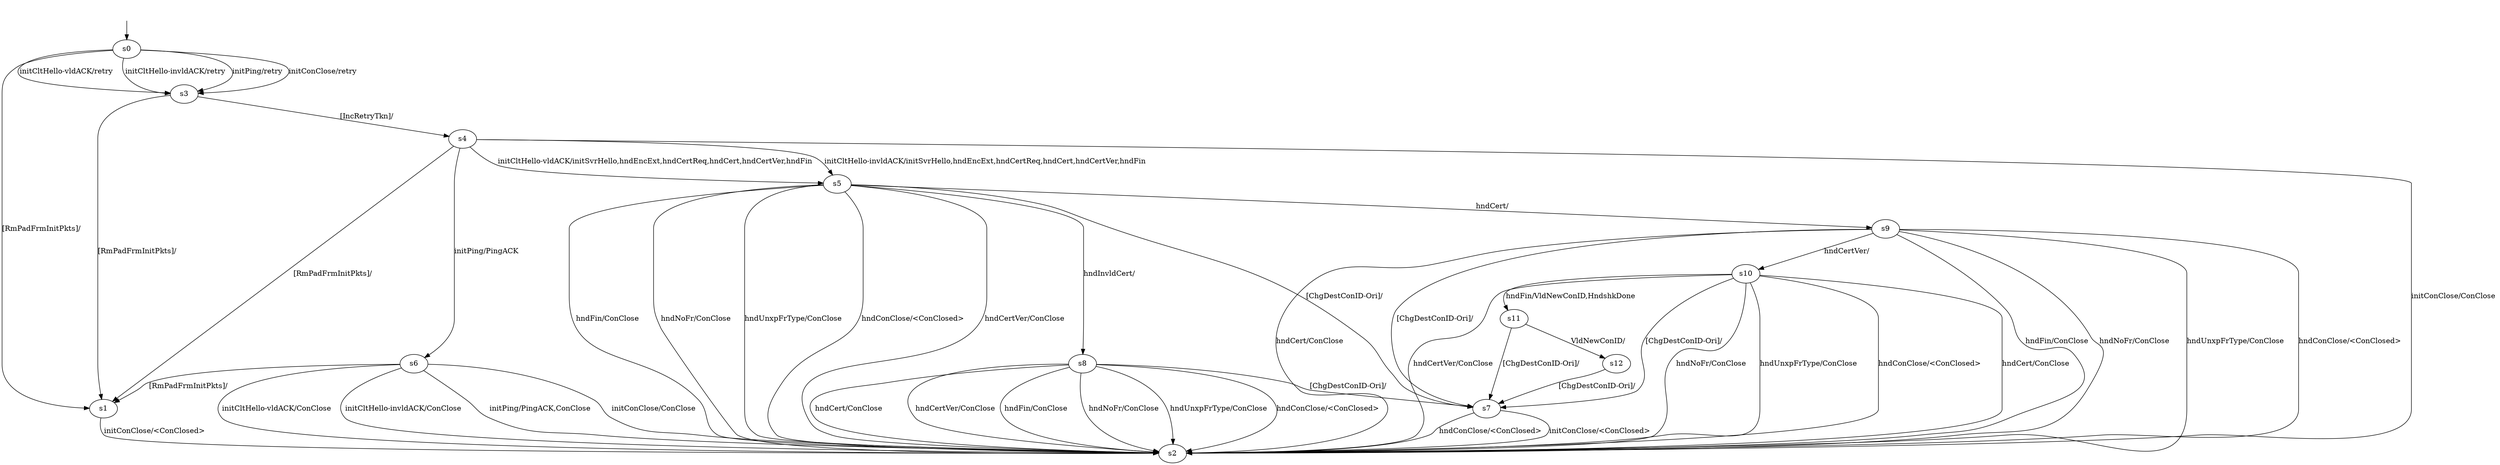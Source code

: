 digraph "../results/picoModels/pico-BWRCA-CS-0/learnedModel" {
s0 [label=s0];
s1 [label=s1];
s2 [label=s2];
s3 [label=s3];
s4 [label=s4];
s5 [label=s5];
s6 [label=s6];
s7 [label=s7];
s8 [label=s8];
s9 [label=s9];
s10 [label=s10];
s11 [label=s11];
s12 [label=s12];
s0 -> s3  [label="initPing/retry "];
s0 -> s3  [label="initConClose/retry "];
s0 -> s3  [label="initCltHello-vldACK/retry "];
s0 -> s3  [label="initCltHello-invldACK/retry "];
s0 -> s1  [label="[RmPadFrmInitPkts]/ "];
s1 -> s2  [label="initConClose/<ConClosed> "];
s3 -> s4  [label="[IncRetryTkn]/ "];
s3 -> s1  [label="[RmPadFrmInitPkts]/ "];
s4 -> s6  [label="initPing/PingACK "];
s4 -> s2  [label="initConClose/ConClose "];
s4 -> s5  [label="initCltHello-vldACK/initSvrHello,hndEncExt,hndCertReq,hndCert,hndCertVer,hndFin "];
s4 -> s5  [label="initCltHello-invldACK/initSvrHello,hndEncExt,hndCertReq,hndCert,hndCertVer,hndFin "];
s4 -> s1  [label="[RmPadFrmInitPkts]/ "];
s5 -> s2  [label="hndFin/ConClose "];
s5 -> s2  [label="hndNoFr/ConClose "];
s5 -> s2  [label="hndUnxpFrType/ConClose "];
s5 -> s2  [label="hndConClose/<ConClosed> "];
s5 -> s9  [label="hndCert/ "];
s5 -> s8  [label="hndInvldCert/ "];
s5 -> s2  [label="hndCertVer/ConClose "];
s5 -> s7  [label="[ChgDestConID-Ori]/ "];
s6 -> s2  [label="initPing/PingACK,ConClose "];
s6 -> s2  [label="initConClose/ConClose "];
s6 -> s2  [label="initCltHello-vldACK/ConClose "];
s6 -> s2  [label="initCltHello-invldACK/ConClose "];
s6 -> s1  [label="[RmPadFrmInitPkts]/ "];
s7 -> s2  [label="initConClose/<ConClosed> "];
s7 -> s2  [label="hndConClose/<ConClosed> "];
s8 -> s2  [label="hndFin/ConClose "];
s8 -> s2  [label="hndNoFr/ConClose "];
s8 -> s2  [label="hndUnxpFrType/ConClose "];
s8 -> s2  [label="hndConClose/<ConClosed> "];
s8 -> s2  [label="hndCert/ConClose "];
s8 -> s2  [label="hndCertVer/ConClose "];
s8 -> s7  [label="[ChgDestConID-Ori]/ "];
s9 -> s2  [label="hndFin/ConClose "];
s9 -> s2  [label="hndNoFr/ConClose "];
s9 -> s2  [label="hndUnxpFrType/ConClose "];
s9 -> s2  [label="hndConClose/<ConClosed> "];
s9 -> s2  [label="hndCert/ConClose "];
s9 -> s10  [label="hndCertVer/ "];
s9 -> s7  [label="[ChgDestConID-Ori]/ "];
s10 -> s11  [label="hndFin/VldNewConID,HndshkDone "];
s10 -> s2  [label="hndNoFr/ConClose "];
s10 -> s2  [label="hndUnxpFrType/ConClose "];
s10 -> s2  [label="hndConClose/<ConClosed> "];
s10 -> s2  [label="hndCert/ConClose "];
s10 -> s2  [label="hndCertVer/ConClose "];
s10 -> s7  [label="[ChgDestConID-Ori]/ "];
s11 -> s12  [label="VldNewConID/ "];
s11 -> s7  [label="[ChgDestConID-Ori]/ "];
s12 -> s7  [label="[ChgDestConID-Ori]/ "];
__start0 [label="", shape=none];
__start0 -> s0  [label=""];
}
